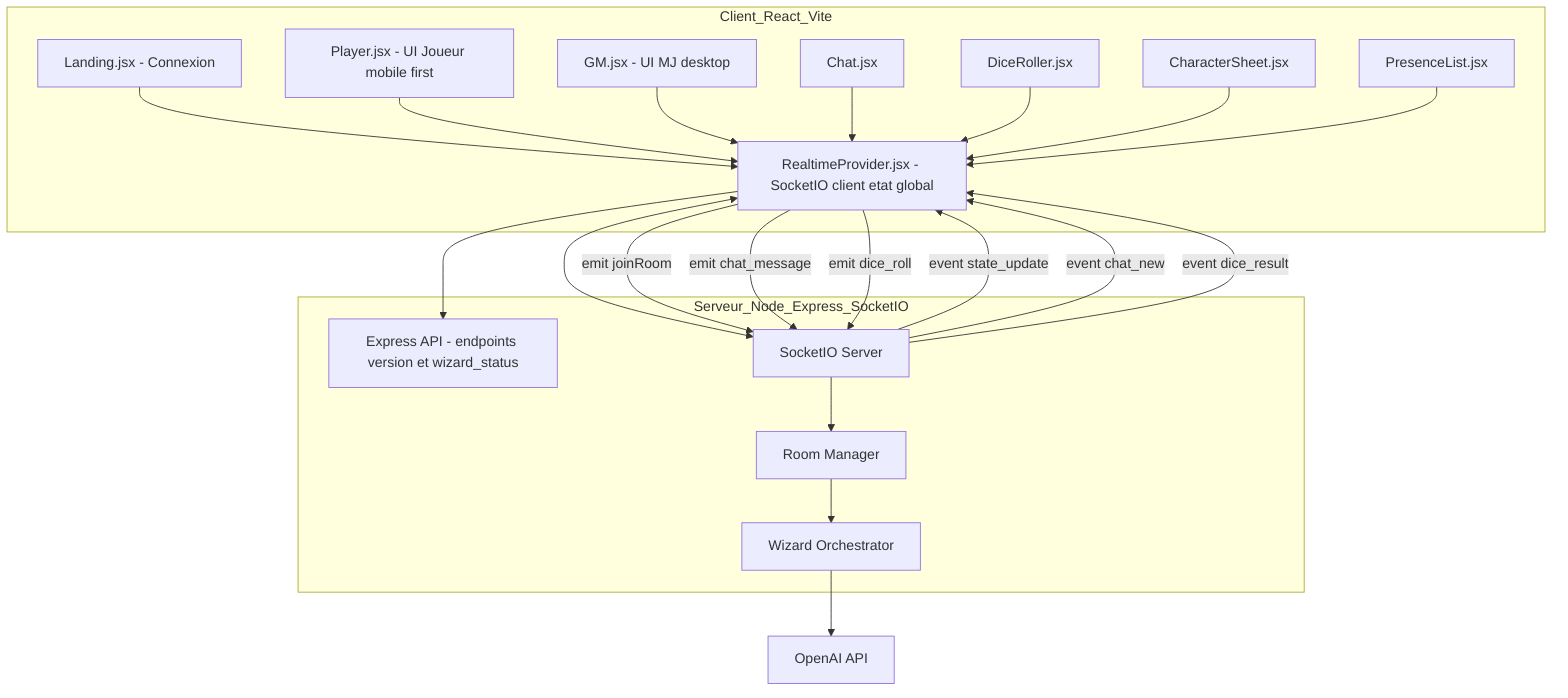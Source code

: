 flowchart TD
  %% Client
  subgraph Client_React_Vite
    RP[RealtimeProvider.jsx - SocketIO client etat global]
    Landing[Landing.jsx - Connexion]
    PlayerPage[Player.jsx - UI Joueur mobile first]
    GMPage[GM.jsx - UI MJ desktop]
    Chat[Chat.jsx]
    Dice[DiceRoller.jsx]
    Sheet[CharacterSheet.jsx]
    Pres[PresenceList.jsx]
  end

  %% Serveur
  subgraph Serveur_Node_Express_SocketIO
    API[Express API - endpoints version et wizard_status]
    IO[SocketIO Server]
    Rooms[Room Manager]
    Wizard[Wizard Orchestrator]
  end

  %% Externe
  O[OpenAI API]

  %% Connexions principales
  RP <--> IO
  RP --> API
  Landing --> RP
  PlayerPage --> RP
  GMPage --> RP
  Chat --> RP
  Dice --> RP
  Sheet --> RP
  Pres --> RP

  IO --> Rooms
  Rooms --> Wizard
  Wizard --> O

  %% Evenements typiques
  RP -->|emit joinRoom| IO
  IO -->|event state_update| RP
  RP -->|emit chat_message| IO
  IO -->|event chat_new| RP
  RP -->|emit dice_roll| IO
  IO -->|event dice_result| RP
